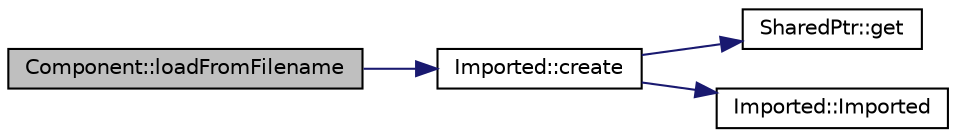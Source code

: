 digraph "Component::loadFromFilename"
{
  edge [fontname="Helvetica",fontsize="10",labelfontname="Helvetica",labelfontsize="10"];
  node [fontname="Helvetica",fontsize="10",shape=record];
  rankdir="LR";
  Node136 [label="Component::loadFromFilename",height=0.2,width=0.4,color="black", fillcolor="grey75", style="filled", fontcolor="black"];
  Node136 -> Node137 [color="midnightblue",fontsize="10",style="solid",fontname="Helvetica"];
  Node137 [label="Imported::create",height=0.2,width=0.4,color="black", fillcolor="white", style="filled",URL="$classImported.html#ae15a4a0c37f67106167fe2c29668dd00",tooltip="Default parametrized factory method. "];
  Node137 -> Node138 [color="midnightblue",fontsize="10",style="solid",fontname="Helvetica"];
  Node138 [label="SharedPtr::get",height=0.2,width=0.4,color="black", fillcolor="white", style="filled",URL="$classSharedPtr.html#a49ccede7111c7d25c1b1752b8ede30f5",tooltip="Gets the pointer hold. "];
  Node137 -> Node139 [color="midnightblue",fontsize="10",style="solid",fontname="Helvetica"];
  Node139 [label="Imported::Imported",height=0.2,width=0.4,color="black", fillcolor="white", style="filled",URL="$classImported.html#a896770483cffef972af992ac85751a3d",tooltip="Default constructor. "];
}
